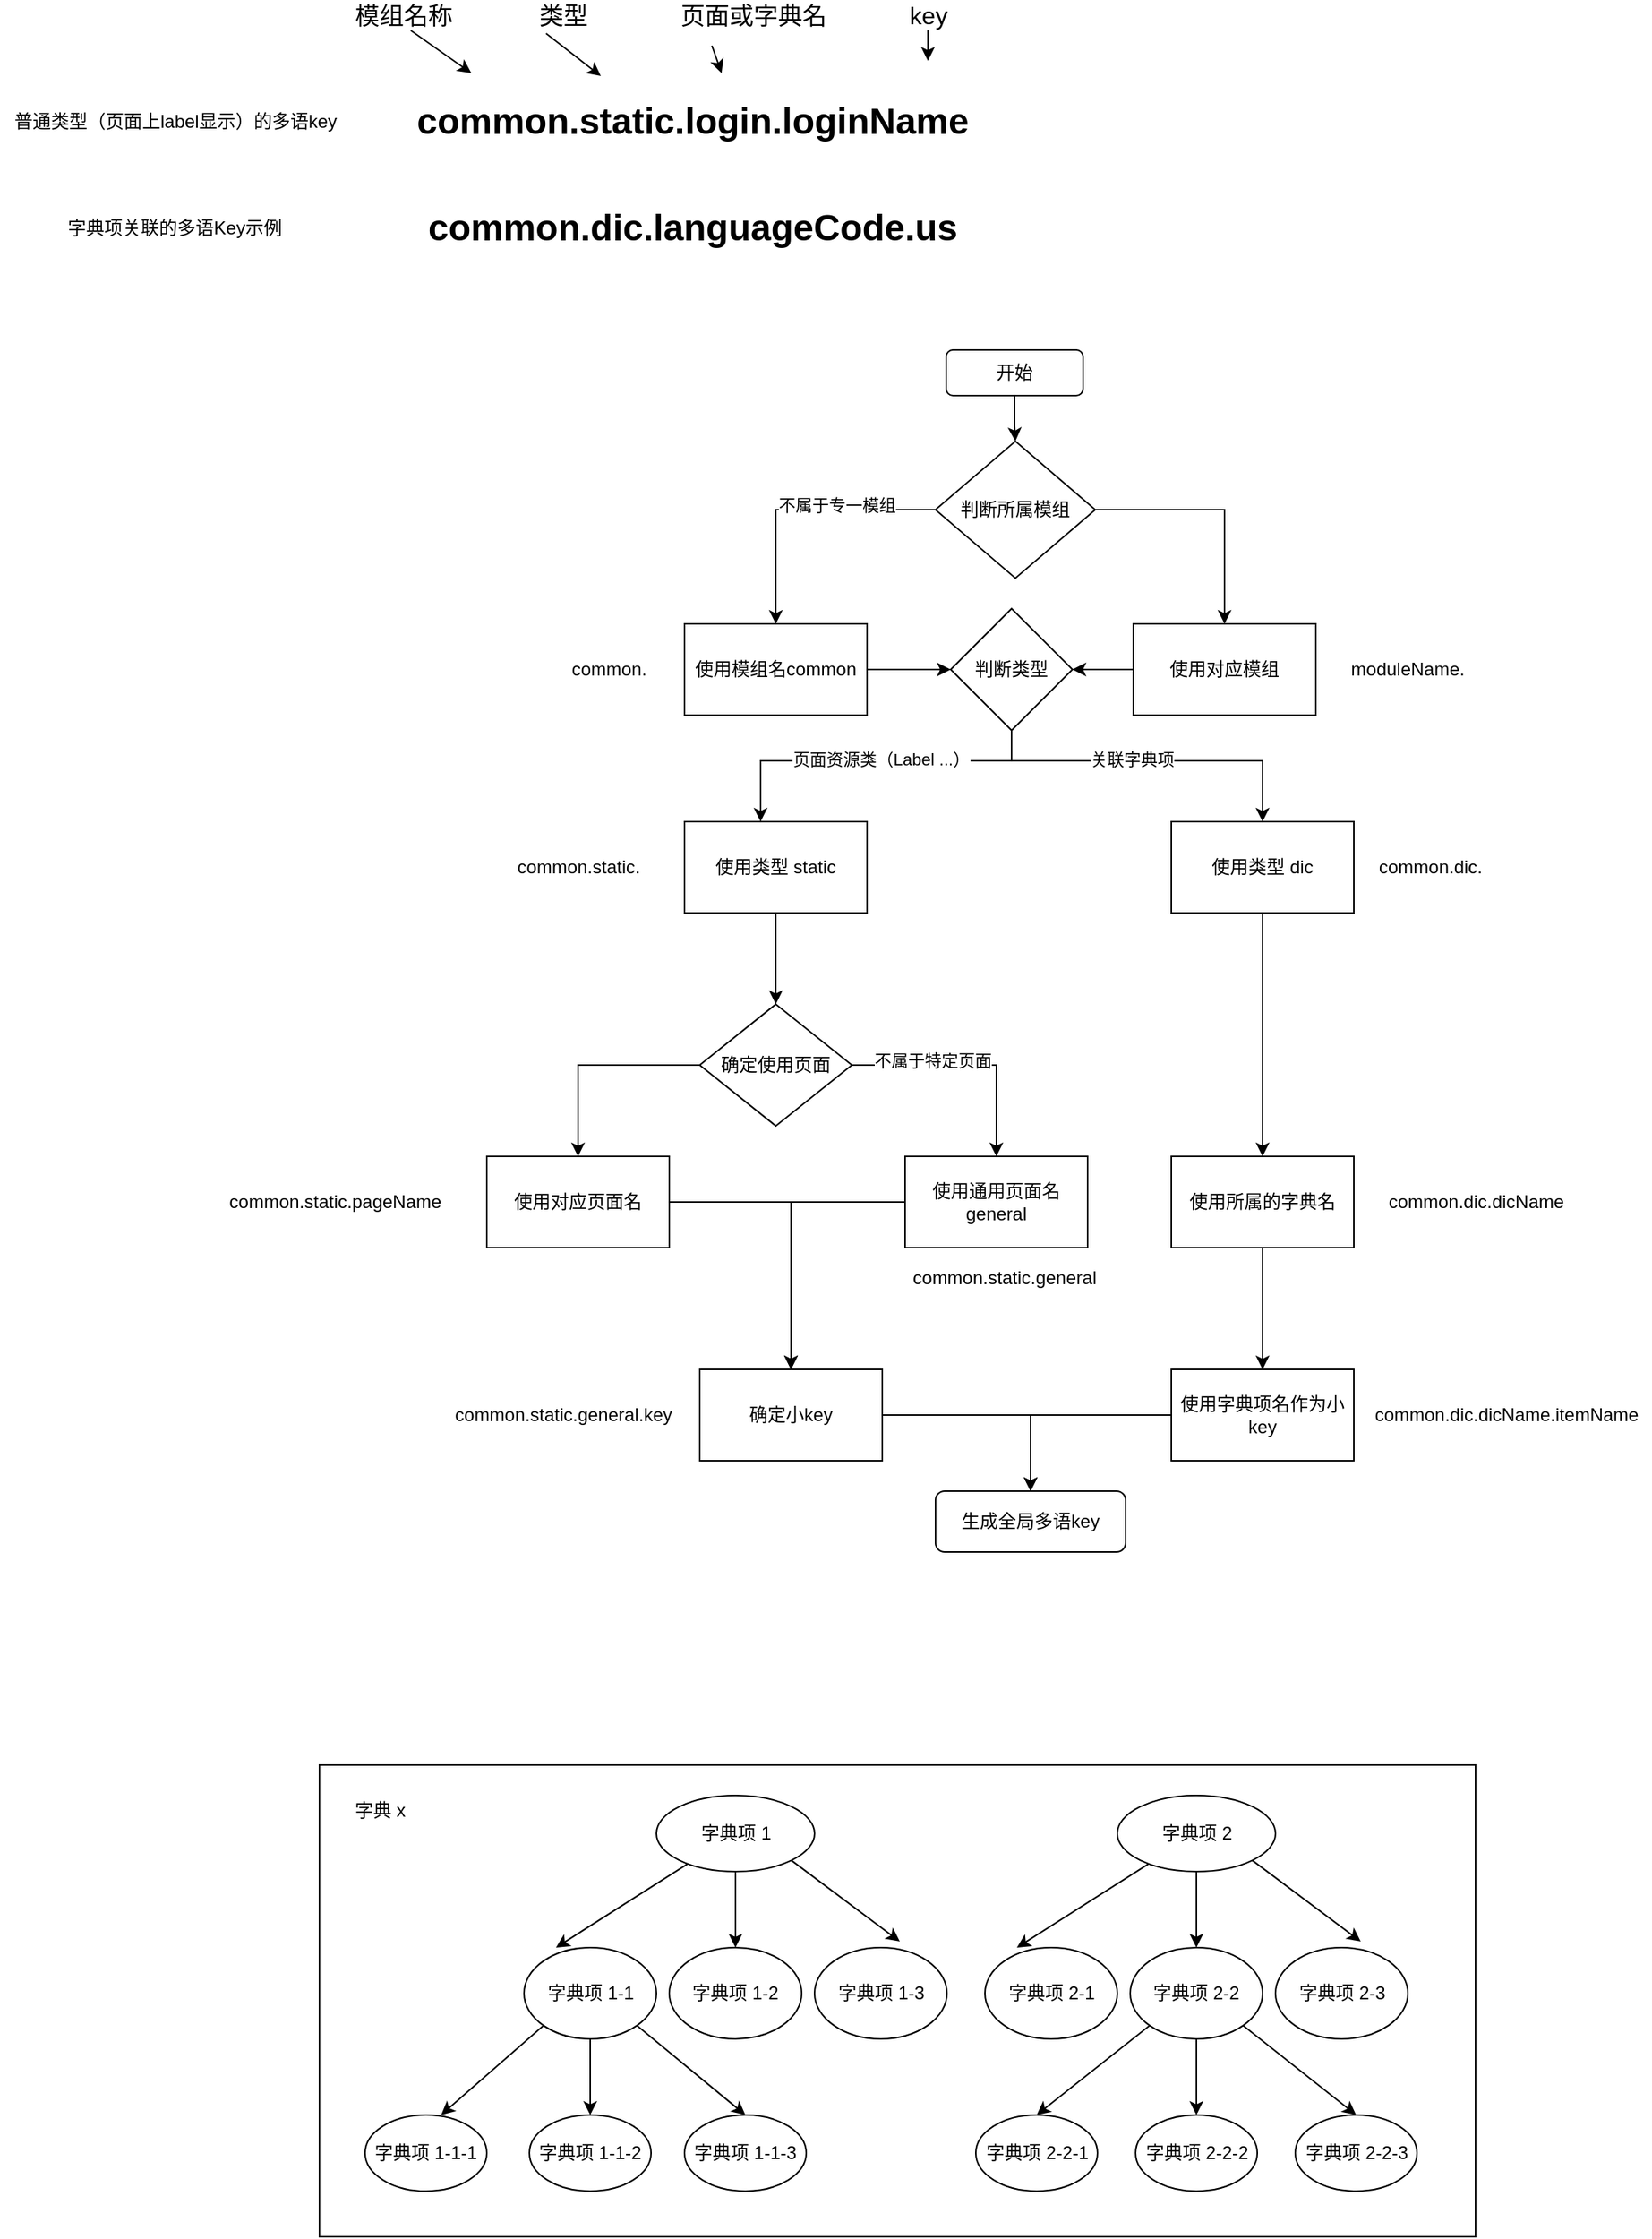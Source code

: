 <mxfile version="14.5.7" type="github">
  <diagram id="6tPy9QGXdIGQ13q2W18g" name="Page-1">
    <mxGraphModel dx="2066" dy="1104" grid="1" gridSize="10" guides="1" tooltips="1" connect="1" arrows="1" fold="1" page="1" pageScale="1" pageWidth="1169" pageHeight="1654" math="0" shadow="0">
      <root>
        <mxCell id="0" />
        <mxCell id="1" parent="0" />
        <mxCell id="EX_Zi1DqFFVCP7cxpuIt-158" value="&lt;h3&gt;&lt;font style=&quot;font-size: 24px ; line-height: 120%&quot;&gt;common.static.&lt;/font&gt;&lt;font style=&quot;font-size: 24px ; line-height: 120%&quot;&gt;login.loginName&lt;/font&gt;&lt;/h3&gt;" style="text;html=1;align=center;verticalAlign=middle;resizable=0;points=[];autosize=1;" parent="1" vertex="1">
          <mxGeometry x="345" y="110" width="380" height="60" as="geometry" />
        </mxCell>
        <mxCell id="EX_Zi1DqFFVCP7cxpuIt-301" value="&lt;h3&gt;&lt;font style=&quot;font-size: 24px ; line-height: 120%&quot;&gt;common.dic.languageCode.us&lt;/font&gt;&lt;/h3&gt;" style="text;html=1;align=center;verticalAlign=middle;resizable=0;points=[];autosize=1;" parent="1" vertex="1">
          <mxGeometry x="355" y="180" width="360" height="60" as="geometry" />
        </mxCell>
        <mxCell id="2Pu-VUyWYry8AouZ-iRH-1" value="模组名称" style="text;html=1;align=center;verticalAlign=middle;resizable=0;points=[];autosize=1;fontSize=16;" parent="1" vertex="1">
          <mxGeometry x="305" y="60" width="80" height="20" as="geometry" />
        </mxCell>
        <mxCell id="2Pu-VUyWYry8AouZ-iRH-3" value="类型" style="text;html=1;align=center;verticalAlign=middle;resizable=0;points=[];autosize=1;fontSize=16;" parent="1" vertex="1">
          <mxGeometry x="425" y="60" width="50" height="20" as="geometry" />
        </mxCell>
        <mxCell id="2Pu-VUyWYry8AouZ-iRH-4" value="页面或字典名" style="text;html=1;align=center;verticalAlign=middle;resizable=0;points=[];autosize=1;fontSize=16;" parent="1" vertex="1">
          <mxGeometry x="520" y="60" width="110" height="20" as="geometry" />
        </mxCell>
        <mxCell id="2Pu-VUyWYry8AouZ-iRH-5" value="key" style="text;html=1;align=center;verticalAlign=middle;resizable=0;points=[];autosize=1;fontSize=16;" parent="1" vertex="1">
          <mxGeometry x="670" y="60" width="40" height="20" as="geometry" />
        </mxCell>
        <mxCell id="2Pu-VUyWYry8AouZ-iRH-6" value="" style="endArrow=classic;html=1;fontSize=16;entryX=0.118;entryY=-0.033;entryDx=0;entryDy=0;entryPerimeter=0;" parent="1" target="EX_Zi1DqFFVCP7cxpuIt-158" edge="1">
          <mxGeometry width="50" height="50" relative="1" as="geometry">
            <mxPoint x="350" y="80" as="sourcePoint" />
            <mxPoint x="400" y="30" as="targetPoint" />
          </mxGeometry>
        </mxCell>
        <mxCell id="2Pu-VUyWYry8AouZ-iRH-7" value="" style="endArrow=classic;html=1;fontSize=16;entryX=0.118;entryY=-0.033;entryDx=0;entryDy=0;entryPerimeter=0;" parent="1" edge="1">
          <mxGeometry width="50" height="50" relative="1" as="geometry">
            <mxPoint x="438.98" y="81.98" as="sourcePoint" />
            <mxPoint x="475" y="110.0" as="targetPoint" />
          </mxGeometry>
        </mxCell>
        <mxCell id="2Pu-VUyWYry8AouZ-iRH-8" value="" style="endArrow=classic;html=1;fontSize=16;entryX=0.551;entryY=-0.033;entryDx=0;entryDy=0;entryPerimeter=0;" parent="1" target="EX_Zi1DqFFVCP7cxpuIt-158" edge="1">
          <mxGeometry width="50" height="50" relative="1" as="geometry">
            <mxPoint x="548" y="90" as="sourcePoint" />
            <mxPoint x="584.02" y="118.02" as="targetPoint" />
          </mxGeometry>
        </mxCell>
        <mxCell id="2Pu-VUyWYry8AouZ-iRH-9" value="" style="endArrow=classic;html=1;fontSize=16;" parent="1" edge="1">
          <mxGeometry width="50" height="50" relative="1" as="geometry">
            <mxPoint x="690" y="80" as="sourcePoint" />
            <mxPoint x="690" y="100" as="targetPoint" />
          </mxGeometry>
        </mxCell>
        <mxCell id="mN9k8ywYll9Xlf6yabI0-1" value="字典项关联的多语Key示例" style="text;html=1;strokeColor=none;fillColor=none;align=center;verticalAlign=middle;whiteSpace=wrap;rounded=0;" parent="1" vertex="1">
          <mxGeometry x="100" y="200" width="190" height="20" as="geometry" />
        </mxCell>
        <mxCell id="mN9k8ywYll9Xlf6yabI0-2" value="普通类型（页面上label显示）的多语key" style="text;html=1;align=center;verticalAlign=middle;resizable=0;points=[];autosize=1;" parent="1" vertex="1">
          <mxGeometry x="80" y="130" width="230" height="20" as="geometry" />
        </mxCell>
        <mxCell id="mN9k8ywYll9Xlf6yabI0-5" style="edgeStyle=orthogonalEdgeStyle;rounded=0;orthogonalLoop=1;jettySize=auto;html=1;entryX=0.5;entryY=0;entryDx=0;entryDy=0;" parent="1" source="mN9k8ywYll9Xlf6yabI0-3" target="mN9k8ywYll9Xlf6yabI0-4" edge="1">
          <mxGeometry relative="1" as="geometry" />
        </mxCell>
        <mxCell id="mN9k8ywYll9Xlf6yabI0-7" value="不属于专一模组" style="edgeLabel;html=1;align=center;verticalAlign=middle;resizable=0;points=[];" parent="mN9k8ywYll9Xlf6yabI0-5" vertex="1" connectable="0">
          <mxGeometry x="-0.278" y="-3" relative="1" as="geometry">
            <mxPoint as="offset" />
          </mxGeometry>
        </mxCell>
        <mxCell id="mN9k8ywYll9Xlf6yabI0-9" value="" style="edgeStyle=orthogonalEdgeStyle;rounded=0;orthogonalLoop=1;jettySize=auto;html=1;" parent="1" source="mN9k8ywYll9Xlf6yabI0-3" target="mN9k8ywYll9Xlf6yabI0-8" edge="1">
          <mxGeometry relative="1" as="geometry" />
        </mxCell>
        <mxCell id="mN9k8ywYll9Xlf6yabI0-3" value="判断所属模组" style="rhombus;whiteSpace=wrap;html=1;" parent="1" vertex="1">
          <mxGeometry x="695" y="350" width="105" height="90" as="geometry" />
        </mxCell>
        <mxCell id="mN9k8ywYll9Xlf6yabI0-11" style="edgeStyle=orthogonalEdgeStyle;rounded=0;orthogonalLoop=1;jettySize=auto;html=1;" parent="1" source="mN9k8ywYll9Xlf6yabI0-4" target="mN9k8ywYll9Xlf6yabI0-10" edge="1">
          <mxGeometry relative="1" as="geometry" />
        </mxCell>
        <mxCell id="mN9k8ywYll9Xlf6yabI0-4" value="使用模组名common" style="rounded=0;whiteSpace=wrap;html=1;" parent="1" vertex="1">
          <mxGeometry x="530" y="470" width="120" height="60" as="geometry" />
        </mxCell>
        <mxCell id="mN9k8ywYll9Xlf6yabI0-12" style="edgeStyle=orthogonalEdgeStyle;rounded=0;orthogonalLoop=1;jettySize=auto;html=1;entryX=1;entryY=0.5;entryDx=0;entryDy=0;" parent="1" source="mN9k8ywYll9Xlf6yabI0-8" target="mN9k8ywYll9Xlf6yabI0-10" edge="1">
          <mxGeometry relative="1" as="geometry" />
        </mxCell>
        <mxCell id="mN9k8ywYll9Xlf6yabI0-8" value="使用对应模组" style="whiteSpace=wrap;html=1;" parent="1" vertex="1">
          <mxGeometry x="825" y="470" width="120" height="60" as="geometry" />
        </mxCell>
        <mxCell id="mN9k8ywYll9Xlf6yabI0-14" value="" style="edgeStyle=orthogonalEdgeStyle;rounded=0;orthogonalLoop=1;jettySize=auto;html=1;" parent="1" source="mN9k8ywYll9Xlf6yabI0-10" target="mN9k8ywYll9Xlf6yabI0-13" edge="1">
          <mxGeometry relative="1" as="geometry">
            <Array as="points">
              <mxPoint x="745" y="560" />
              <mxPoint x="580" y="560" />
            </Array>
          </mxGeometry>
        </mxCell>
        <mxCell id="mN9k8ywYll9Xlf6yabI0-17" value="页面资源类（Label ...）" style="edgeLabel;html=1;align=center;verticalAlign=middle;resizable=0;points=[];" parent="mN9k8ywYll9Xlf6yabI0-14" vertex="1" connectable="0">
          <mxGeometry x="-0.059" y="-1" relative="1" as="geometry">
            <mxPoint as="offset" />
          </mxGeometry>
        </mxCell>
        <mxCell id="mN9k8ywYll9Xlf6yabI0-20" style="edgeStyle=orthogonalEdgeStyle;rounded=0;orthogonalLoop=1;jettySize=auto;html=1;" parent="1" source="mN9k8ywYll9Xlf6yabI0-10" target="mN9k8ywYll9Xlf6yabI0-19" edge="1">
          <mxGeometry relative="1" as="geometry">
            <Array as="points">
              <mxPoint x="745" y="560" />
              <mxPoint x="910" y="560" />
            </Array>
          </mxGeometry>
        </mxCell>
        <mxCell id="mN9k8ywYll9Xlf6yabI0-22" value="关联字典项" style="edgeLabel;html=1;align=center;verticalAlign=middle;resizable=0;points=[];" parent="mN9k8ywYll9Xlf6yabI0-20" vertex="1" connectable="0">
          <mxGeometry x="-0.12" y="1" relative="1" as="geometry">
            <mxPoint as="offset" />
          </mxGeometry>
        </mxCell>
        <mxCell id="mN9k8ywYll9Xlf6yabI0-10" value="判断类型" style="rhombus;whiteSpace=wrap;html=1;" parent="1" vertex="1">
          <mxGeometry x="705" y="460" width="80" height="80" as="geometry" />
        </mxCell>
        <mxCell id="mN9k8ywYll9Xlf6yabI0-28" style="edgeStyle=orthogonalEdgeStyle;rounded=0;orthogonalLoop=1;jettySize=auto;html=1;entryX=0.5;entryY=0;entryDx=0;entryDy=0;" parent="1" source="mN9k8ywYll9Xlf6yabI0-13" target="mN9k8ywYll9Xlf6yabI0-26" edge="1">
          <mxGeometry relative="1" as="geometry" />
        </mxCell>
        <mxCell id="mN9k8ywYll9Xlf6yabI0-13" value="使用类型 static" style="whiteSpace=wrap;html=1;" parent="1" vertex="1">
          <mxGeometry x="530" y="600" width="120" height="60" as="geometry" />
        </mxCell>
        <mxCell id="mN9k8ywYll9Xlf6yabI0-36" value="" style="edgeStyle=orthogonalEdgeStyle;rounded=0;orthogonalLoop=1;jettySize=auto;html=1;" parent="1" source="mN9k8ywYll9Xlf6yabI0-19" target="mN9k8ywYll9Xlf6yabI0-35" edge="1">
          <mxGeometry relative="1" as="geometry" />
        </mxCell>
        <mxCell id="mN9k8ywYll9Xlf6yabI0-19" value="使用类型 dic" style="rounded=0;whiteSpace=wrap;html=1;" parent="1" vertex="1">
          <mxGeometry x="850" y="600" width="120" height="60" as="geometry" />
        </mxCell>
        <mxCell id="mN9k8ywYll9Xlf6yabI0-32" style="edgeStyle=orthogonalEdgeStyle;rounded=0;orthogonalLoop=1;jettySize=auto;html=1;entryX=0.5;entryY=0;entryDx=0;entryDy=0;" parent="1" source="mN9k8ywYll9Xlf6yabI0-26" target="mN9k8ywYll9Xlf6yabI0-31" edge="1">
          <mxGeometry relative="1" as="geometry" />
        </mxCell>
        <mxCell id="mN9k8ywYll9Xlf6yabI0-34" value="不属于特定页面" style="edgeLabel;html=1;align=center;verticalAlign=middle;resizable=0;points=[];" parent="mN9k8ywYll9Xlf6yabI0-32" vertex="1" connectable="0">
          <mxGeometry x="-0.316" y="3" relative="1" as="geometry">
            <mxPoint as="offset" />
          </mxGeometry>
        </mxCell>
        <mxCell id="mN9k8ywYll9Xlf6yabI0-33" style="edgeStyle=orthogonalEdgeStyle;rounded=0;orthogonalLoop=1;jettySize=auto;html=1;exitX=0;exitY=0.5;exitDx=0;exitDy=0;entryX=0.5;entryY=0;entryDx=0;entryDy=0;" parent="1" source="mN9k8ywYll9Xlf6yabI0-26" target="mN9k8ywYll9Xlf6yabI0-29" edge="1">
          <mxGeometry relative="1" as="geometry" />
        </mxCell>
        <mxCell id="mN9k8ywYll9Xlf6yabI0-26" value="确定使用页面" style="rhombus;whiteSpace=wrap;html=1;" parent="1" vertex="1">
          <mxGeometry x="540" y="720" width="100" height="80" as="geometry" />
        </mxCell>
        <mxCell id="mN9k8ywYll9Xlf6yabI0-41" style="edgeStyle=orthogonalEdgeStyle;rounded=0;orthogonalLoop=1;jettySize=auto;html=1;" parent="1" source="mN9k8ywYll9Xlf6yabI0-29" target="mN9k8ywYll9Xlf6yabI0-40" edge="1">
          <mxGeometry relative="1" as="geometry" />
        </mxCell>
        <mxCell id="mN9k8ywYll9Xlf6yabI0-29" value="使用对应页面名" style="rounded=0;whiteSpace=wrap;html=1;" parent="1" vertex="1">
          <mxGeometry x="400" y="820" width="120" height="60" as="geometry" />
        </mxCell>
        <mxCell id="mN9k8ywYll9Xlf6yabI0-42" style="edgeStyle=orthogonalEdgeStyle;rounded=0;orthogonalLoop=1;jettySize=auto;html=1;" parent="1" source="mN9k8ywYll9Xlf6yabI0-31" target="mN9k8ywYll9Xlf6yabI0-40" edge="1">
          <mxGeometry relative="1" as="geometry" />
        </mxCell>
        <mxCell id="mN9k8ywYll9Xlf6yabI0-31" value="使用通用页面名 general" style="rounded=0;whiteSpace=wrap;html=1;" parent="1" vertex="1">
          <mxGeometry x="675" y="820" width="120" height="60" as="geometry" />
        </mxCell>
        <mxCell id="mN9k8ywYll9Xlf6yabI0-39" value="" style="edgeStyle=orthogonalEdgeStyle;rounded=0;orthogonalLoop=1;jettySize=auto;html=1;" parent="1" source="mN9k8ywYll9Xlf6yabI0-35" target="mN9k8ywYll9Xlf6yabI0-38" edge="1">
          <mxGeometry relative="1" as="geometry" />
        </mxCell>
        <mxCell id="mN9k8ywYll9Xlf6yabI0-35" value="使用所属的字典名" style="whiteSpace=wrap;html=1;rounded=0;" parent="1" vertex="1">
          <mxGeometry x="850" y="820" width="120" height="60" as="geometry" />
        </mxCell>
        <mxCell id="mN9k8ywYll9Xlf6yabI0-47" style="edgeStyle=orthogonalEdgeStyle;rounded=0;orthogonalLoop=1;jettySize=auto;html=1;entryX=0.5;entryY=0;entryDx=0;entryDy=0;" parent="1" source="mN9k8ywYll9Xlf6yabI0-38" target="mN9k8ywYll9Xlf6yabI0-45" edge="1">
          <mxGeometry relative="1" as="geometry" />
        </mxCell>
        <mxCell id="mN9k8ywYll9Xlf6yabI0-38" value="使用字典项名作为小key" style="whiteSpace=wrap;html=1;rounded=0;" parent="1" vertex="1">
          <mxGeometry x="850" y="960" width="120" height="60" as="geometry" />
        </mxCell>
        <mxCell id="mN9k8ywYll9Xlf6yabI0-46" style="edgeStyle=orthogonalEdgeStyle;rounded=0;orthogonalLoop=1;jettySize=auto;html=1;" parent="1" source="mN9k8ywYll9Xlf6yabI0-40" target="mN9k8ywYll9Xlf6yabI0-45" edge="1">
          <mxGeometry relative="1" as="geometry" />
        </mxCell>
        <mxCell id="mN9k8ywYll9Xlf6yabI0-40" value="确定小key" style="rounded=0;whiteSpace=wrap;html=1;" parent="1" vertex="1">
          <mxGeometry x="540" y="960" width="120" height="60" as="geometry" />
        </mxCell>
        <mxCell id="mN9k8ywYll9Xlf6yabI0-44" value="" style="edgeStyle=orthogonalEdgeStyle;rounded=0;orthogonalLoop=1;jettySize=auto;html=1;" parent="1" source="mN9k8ywYll9Xlf6yabI0-43" target="mN9k8ywYll9Xlf6yabI0-3" edge="1">
          <mxGeometry relative="1" as="geometry" />
        </mxCell>
        <mxCell id="mN9k8ywYll9Xlf6yabI0-43" value="开始" style="rounded=1;whiteSpace=wrap;html=1;" parent="1" vertex="1">
          <mxGeometry x="702" y="290" width="90" height="30" as="geometry" />
        </mxCell>
        <mxCell id="mN9k8ywYll9Xlf6yabI0-45" value="生成全局多语key" style="rounded=1;whiteSpace=wrap;html=1;" parent="1" vertex="1">
          <mxGeometry x="695" y="1040" width="125" height="40" as="geometry" />
        </mxCell>
        <mxCell id="mN9k8ywYll9Xlf6yabI0-48" value="common." style="text;html=1;align=center;verticalAlign=middle;resizable=0;points=[];autosize=1;" parent="1" vertex="1">
          <mxGeometry x="450" y="490" width="60" height="20" as="geometry" />
        </mxCell>
        <mxCell id="mN9k8ywYll9Xlf6yabI0-49" value="moduleName." style="text;html=1;align=center;verticalAlign=middle;resizable=0;points=[];autosize=1;" parent="1" vertex="1">
          <mxGeometry x="960" y="490" width="90" height="20" as="geometry" />
        </mxCell>
        <mxCell id="mN9k8ywYll9Xlf6yabI0-50" value="common.static." style="text;html=1;align=center;verticalAlign=middle;resizable=0;points=[];autosize=1;" parent="1" vertex="1">
          <mxGeometry x="410" y="620" width="100" height="20" as="geometry" />
        </mxCell>
        <mxCell id="mN9k8ywYll9Xlf6yabI0-51" value="common.dic." style="text;html=1;align=center;verticalAlign=middle;resizable=0;points=[];autosize=1;" parent="1" vertex="1">
          <mxGeometry x="980" y="620" width="80" height="20" as="geometry" />
        </mxCell>
        <mxCell id="mN9k8ywYll9Xlf6yabI0-52" value="common.static.general" style="text;html=1;align=center;verticalAlign=middle;resizable=0;points=[];autosize=1;" parent="1" vertex="1">
          <mxGeometry x="670" y="890" width="140" height="20" as="geometry" />
        </mxCell>
        <mxCell id="mN9k8ywYll9Xlf6yabI0-53" value="common.dic.dicName" style="text;html=1;align=center;verticalAlign=middle;resizable=0;points=[];autosize=1;" parent="1" vertex="1">
          <mxGeometry x="985" y="840" width="130" height="20" as="geometry" />
        </mxCell>
        <mxCell id="mN9k8ywYll9Xlf6yabI0-54" value="common.static.general.key" style="text;html=1;align=center;verticalAlign=middle;resizable=0;points=[];autosize=1;" parent="1" vertex="1">
          <mxGeometry x="370" y="980" width="160" height="20" as="geometry" />
        </mxCell>
        <mxCell id="mN9k8ywYll9Xlf6yabI0-55" value="common.dic.dicName.itemName" style="text;html=1;align=center;verticalAlign=middle;resizable=0;points=[];autosize=1;" parent="1" vertex="1">
          <mxGeometry x="975" y="980" width="190" height="20" as="geometry" />
        </mxCell>
        <mxCell id="mN9k8ywYll9Xlf6yabI0-56" value="common.static.pageName" style="text;html=1;align=center;verticalAlign=middle;resizable=0;points=[];autosize=1;" parent="1" vertex="1">
          <mxGeometry x="225" y="840" width="150" height="20" as="geometry" />
        </mxCell>
        <mxCell id="mN9k8ywYll9Xlf6yabI0-75" style="edgeStyle=orthogonalEdgeStyle;rounded=0;orthogonalLoop=1;jettySize=auto;html=1;" parent="1" source="mN9k8ywYll9Xlf6yabI0-58" target="mN9k8ywYll9Xlf6yabI0-62" edge="1">
          <mxGeometry relative="1" as="geometry" />
        </mxCell>
        <mxCell id="mN9k8ywYll9Xlf6yabI0-58" value="字典项 1" style="ellipse;whiteSpace=wrap;html=1;" parent="1" vertex="1">
          <mxGeometry x="511.5" y="1240" width="104" height="50" as="geometry" />
        </mxCell>
        <mxCell id="mN9k8ywYll9Xlf6yabI0-87" style="edgeStyle=orthogonalEdgeStyle;rounded=0;orthogonalLoop=1;jettySize=auto;html=1;" parent="1" source="mN9k8ywYll9Xlf6yabI0-61" target="mN9k8ywYll9Xlf6yabI0-85" edge="1">
          <mxGeometry relative="1" as="geometry" />
        </mxCell>
        <mxCell id="mN9k8ywYll9Xlf6yabI0-61" value="字典项 1-1" style="ellipse;whiteSpace=wrap;html=1;" parent="1" vertex="1">
          <mxGeometry x="424.5" y="1340" width="87" height="60" as="geometry" />
        </mxCell>
        <mxCell id="mN9k8ywYll9Xlf6yabI0-62" value="字典项 1-2" style="ellipse;whiteSpace=wrap;html=1;" parent="1" vertex="1">
          <mxGeometry x="520" y="1340" width="87" height="60" as="geometry" />
        </mxCell>
        <mxCell id="mN9k8ywYll9Xlf6yabI0-63" value="字典项 1-3" style="ellipse;whiteSpace=wrap;html=1;" parent="1" vertex="1">
          <mxGeometry x="615.5" y="1340" width="87" height="60" as="geometry" />
        </mxCell>
        <mxCell id="mN9k8ywYll9Xlf6yabI0-67" value="" style="endArrow=classic;html=1;" parent="1" source="mN9k8ywYll9Xlf6yabI0-58" edge="1">
          <mxGeometry width="50" height="50" relative="1" as="geometry">
            <mxPoint x="567.5" y="1280" as="sourcePoint" />
            <mxPoint x="445.5" y="1340" as="targetPoint" />
          </mxGeometry>
        </mxCell>
        <mxCell id="mN9k8ywYll9Xlf6yabI0-72" value="" style="endArrow=classic;html=1;exitX=1;exitY=1;exitDx=0;exitDy=0;entryX=0.644;entryY=-0.067;entryDx=0;entryDy=0;entryPerimeter=0;" parent="1" source="mN9k8ywYll9Xlf6yabI0-58" target="mN9k8ywYll9Xlf6yabI0-63" edge="1">
          <mxGeometry width="50" height="50" relative="1" as="geometry">
            <mxPoint x="678" y="1300" as="sourcePoint" />
            <mxPoint x="638" y="1350" as="targetPoint" />
          </mxGeometry>
        </mxCell>
        <mxCell id="mN9k8ywYll9Xlf6yabI0-76" style="edgeStyle=orthogonalEdgeStyle;rounded=0;orthogonalLoop=1;jettySize=auto;html=1;" parent="1" source="mN9k8ywYll9Xlf6yabI0-77" target="mN9k8ywYll9Xlf6yabI0-79" edge="1">
          <mxGeometry relative="1" as="geometry" />
        </mxCell>
        <mxCell id="mN9k8ywYll9Xlf6yabI0-77" value="字典项 2" style="ellipse;whiteSpace=wrap;html=1;" parent="1" vertex="1">
          <mxGeometry x="814.5" y="1240" width="104" height="50" as="geometry" />
        </mxCell>
        <mxCell id="mN9k8ywYll9Xlf6yabI0-78" value="字典项 2-1" style="ellipse;whiteSpace=wrap;html=1;" parent="1" vertex="1">
          <mxGeometry x="727.5" y="1340" width="87" height="60" as="geometry" />
        </mxCell>
        <mxCell id="mN9k8ywYll9Xlf6yabI0-92" style="edgeStyle=orthogonalEdgeStyle;rounded=0;orthogonalLoop=1;jettySize=auto;html=1;entryX=0.5;entryY=0;entryDx=0;entryDy=0;" parent="1" source="mN9k8ywYll9Xlf6yabI0-79" target="mN9k8ywYll9Xlf6yabI0-91" edge="1">
          <mxGeometry relative="1" as="geometry" />
        </mxCell>
        <mxCell id="mN9k8ywYll9Xlf6yabI0-79" value="字典项 2-2" style="ellipse;whiteSpace=wrap;html=1;" parent="1" vertex="1">
          <mxGeometry x="823" y="1340" width="87" height="60" as="geometry" />
        </mxCell>
        <mxCell id="mN9k8ywYll9Xlf6yabI0-80" value="字典项 2-3" style="ellipse;whiteSpace=wrap;html=1;" parent="1" vertex="1">
          <mxGeometry x="918.5" y="1340" width="87" height="60" as="geometry" />
        </mxCell>
        <mxCell id="mN9k8ywYll9Xlf6yabI0-81" value="" style="endArrow=classic;html=1;" parent="1" source="mN9k8ywYll9Xlf6yabI0-77" edge="1">
          <mxGeometry width="50" height="50" relative="1" as="geometry">
            <mxPoint x="870.5" y="1280" as="sourcePoint" />
            <mxPoint x="748.5" y="1340" as="targetPoint" />
          </mxGeometry>
        </mxCell>
        <mxCell id="mN9k8ywYll9Xlf6yabI0-82" value="" style="endArrow=classic;html=1;exitX=1;exitY=1;exitDx=0;exitDy=0;entryX=0.644;entryY=-0.067;entryDx=0;entryDy=0;entryPerimeter=0;" parent="1" source="mN9k8ywYll9Xlf6yabI0-77" target="mN9k8ywYll9Xlf6yabI0-80" edge="1">
          <mxGeometry width="50" height="50" relative="1" as="geometry">
            <mxPoint x="981" y="1300" as="sourcePoint" />
            <mxPoint x="941" y="1350" as="targetPoint" />
          </mxGeometry>
        </mxCell>
        <mxCell id="mN9k8ywYll9Xlf6yabI0-83" value="字典项 1-1-1" style="ellipse;whiteSpace=wrap;html=1;" parent="1" vertex="1">
          <mxGeometry x="320" y="1450" width="80" height="50" as="geometry" />
        </mxCell>
        <mxCell id="mN9k8ywYll9Xlf6yabI0-84" value="字典项 1-1-3" style="ellipse;whiteSpace=wrap;html=1;" parent="1" vertex="1">
          <mxGeometry x="530" y="1450" width="80" height="50" as="geometry" />
        </mxCell>
        <mxCell id="mN9k8ywYll9Xlf6yabI0-85" value="字典项 1-1-2" style="ellipse;whiteSpace=wrap;html=1;" parent="1" vertex="1">
          <mxGeometry x="428" y="1450" width="80" height="50" as="geometry" />
        </mxCell>
        <mxCell id="mN9k8ywYll9Xlf6yabI0-86" value="" style="endArrow=classic;html=1;exitX=0;exitY=1;exitDx=0;exitDy=0;" parent="1" source="mN9k8ywYll9Xlf6yabI0-61" edge="1">
          <mxGeometry width="50" height="50" relative="1" as="geometry">
            <mxPoint x="400" y="1380" as="sourcePoint" />
            <mxPoint x="370" y="1450" as="targetPoint" />
          </mxGeometry>
        </mxCell>
        <mxCell id="mN9k8ywYll9Xlf6yabI0-88" value="" style="endArrow=classic;html=1;entryX=0.5;entryY=0;entryDx=0;entryDy=0;exitX=1;exitY=1;exitDx=0;exitDy=0;" parent="1" source="mN9k8ywYll9Xlf6yabI0-61" target="mN9k8ywYll9Xlf6yabI0-84" edge="1">
          <mxGeometry width="50" height="50" relative="1" as="geometry">
            <mxPoint x="508" y="1370" as="sourcePoint" />
            <mxPoint x="538" y="1470" as="targetPoint" />
          </mxGeometry>
        </mxCell>
        <mxCell id="mN9k8ywYll9Xlf6yabI0-89" value="字典项 2-2-1" style="ellipse;whiteSpace=wrap;html=1;" parent="1" vertex="1">
          <mxGeometry x="721.5" y="1450" width="80" height="50" as="geometry" />
        </mxCell>
        <mxCell id="mN9k8ywYll9Xlf6yabI0-90" value="字典项 2-2-3" style="ellipse;whiteSpace=wrap;html=1;" parent="1" vertex="1">
          <mxGeometry x="931.5" y="1450" width="80" height="50" as="geometry" />
        </mxCell>
        <mxCell id="mN9k8ywYll9Xlf6yabI0-91" value="字典项 2-2-2" style="ellipse;whiteSpace=wrap;html=1;" parent="1" vertex="1">
          <mxGeometry x="826.5" y="1450" width="80" height="50" as="geometry" />
        </mxCell>
        <mxCell id="mN9k8ywYll9Xlf6yabI0-93" value="" style="endArrow=classic;html=1;entryX=0.5;entryY=0;entryDx=0;entryDy=0;exitX=1;exitY=1;exitDx=0;exitDy=0;" parent="1" source="mN9k8ywYll9Xlf6yabI0-79" target="mN9k8ywYll9Xlf6yabI0-90" edge="1">
          <mxGeometry width="50" height="50" relative="1" as="geometry">
            <mxPoint x="870" y="1360" as="sourcePoint" />
            <mxPoint x="920" y="1310" as="targetPoint" />
          </mxGeometry>
        </mxCell>
        <mxCell id="mN9k8ywYll9Xlf6yabI0-94" value="" style="endArrow=classic;html=1;entryX=0.5;entryY=0;entryDx=0;entryDy=0;exitX=0;exitY=1;exitDx=0;exitDy=0;" parent="1" source="mN9k8ywYll9Xlf6yabI0-79" target="mN9k8ywYll9Xlf6yabI0-89" edge="1">
          <mxGeometry width="50" height="50" relative="1" as="geometry">
            <mxPoint x="870" y="1360" as="sourcePoint" />
            <mxPoint x="920" y="1310" as="targetPoint" />
          </mxGeometry>
        </mxCell>
        <mxCell id="mN9k8ywYll9Xlf6yabI0-95" value="" style="rounded=0;whiteSpace=wrap;html=1;fillColor=none;" parent="1" vertex="1">
          <mxGeometry x="290" y="1220" width="760" height="310" as="geometry" />
        </mxCell>
        <mxCell id="mN9k8ywYll9Xlf6yabI0-96" value="字典 x" style="text;html=1;strokeColor=none;fillColor=none;align=center;verticalAlign=middle;whiteSpace=wrap;rounded=0;" parent="1" vertex="1">
          <mxGeometry x="310" y="1240" width="40" height="20" as="geometry" />
        </mxCell>
      </root>
    </mxGraphModel>
  </diagram>
</mxfile>

